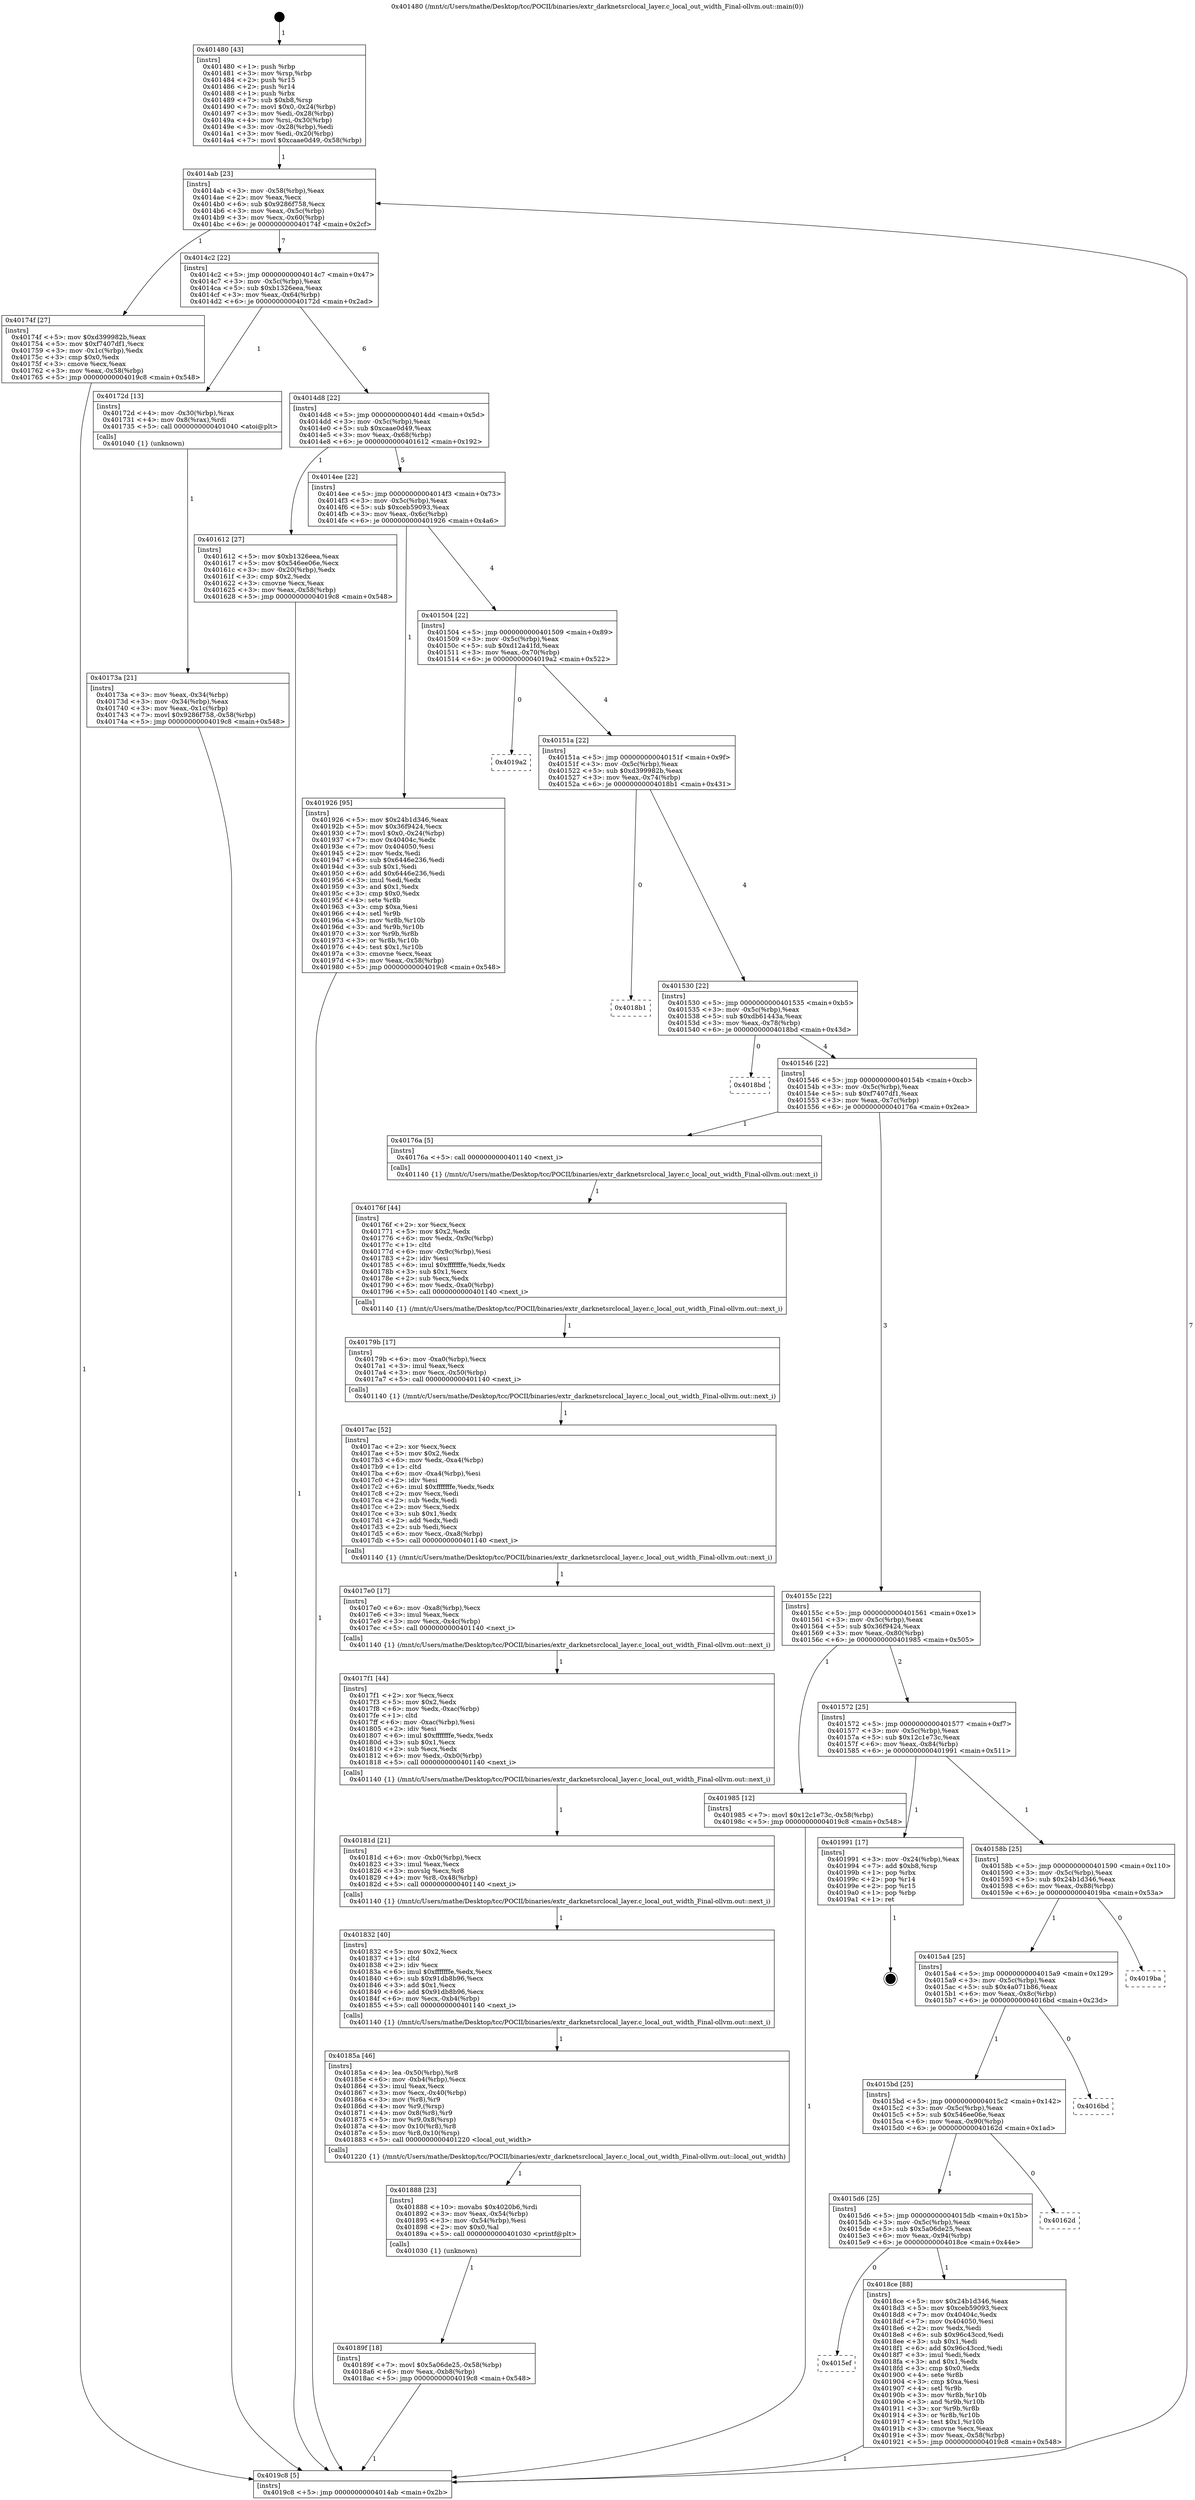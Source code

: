digraph "0x401480" {
  label = "0x401480 (/mnt/c/Users/mathe/Desktop/tcc/POCII/binaries/extr_darknetsrclocal_layer.c_local_out_width_Final-ollvm.out::main(0))"
  labelloc = "t"
  node[shape=record]

  Entry [label="",width=0.3,height=0.3,shape=circle,fillcolor=black,style=filled]
  "0x4014ab" [label="{
     0x4014ab [23]\l
     | [instrs]\l
     &nbsp;&nbsp;0x4014ab \<+3\>: mov -0x58(%rbp),%eax\l
     &nbsp;&nbsp;0x4014ae \<+2\>: mov %eax,%ecx\l
     &nbsp;&nbsp;0x4014b0 \<+6\>: sub $0x9286f758,%ecx\l
     &nbsp;&nbsp;0x4014b6 \<+3\>: mov %eax,-0x5c(%rbp)\l
     &nbsp;&nbsp;0x4014b9 \<+3\>: mov %ecx,-0x60(%rbp)\l
     &nbsp;&nbsp;0x4014bc \<+6\>: je 000000000040174f \<main+0x2cf\>\l
  }"]
  "0x40174f" [label="{
     0x40174f [27]\l
     | [instrs]\l
     &nbsp;&nbsp;0x40174f \<+5\>: mov $0xd399982b,%eax\l
     &nbsp;&nbsp;0x401754 \<+5\>: mov $0xf7407df1,%ecx\l
     &nbsp;&nbsp;0x401759 \<+3\>: mov -0x1c(%rbp),%edx\l
     &nbsp;&nbsp;0x40175c \<+3\>: cmp $0x0,%edx\l
     &nbsp;&nbsp;0x40175f \<+3\>: cmove %ecx,%eax\l
     &nbsp;&nbsp;0x401762 \<+3\>: mov %eax,-0x58(%rbp)\l
     &nbsp;&nbsp;0x401765 \<+5\>: jmp 00000000004019c8 \<main+0x548\>\l
  }"]
  "0x4014c2" [label="{
     0x4014c2 [22]\l
     | [instrs]\l
     &nbsp;&nbsp;0x4014c2 \<+5\>: jmp 00000000004014c7 \<main+0x47\>\l
     &nbsp;&nbsp;0x4014c7 \<+3\>: mov -0x5c(%rbp),%eax\l
     &nbsp;&nbsp;0x4014ca \<+5\>: sub $0xb1326eea,%eax\l
     &nbsp;&nbsp;0x4014cf \<+3\>: mov %eax,-0x64(%rbp)\l
     &nbsp;&nbsp;0x4014d2 \<+6\>: je 000000000040172d \<main+0x2ad\>\l
  }"]
  Exit [label="",width=0.3,height=0.3,shape=circle,fillcolor=black,style=filled,peripheries=2]
  "0x40172d" [label="{
     0x40172d [13]\l
     | [instrs]\l
     &nbsp;&nbsp;0x40172d \<+4\>: mov -0x30(%rbp),%rax\l
     &nbsp;&nbsp;0x401731 \<+4\>: mov 0x8(%rax),%rdi\l
     &nbsp;&nbsp;0x401735 \<+5\>: call 0000000000401040 \<atoi@plt\>\l
     | [calls]\l
     &nbsp;&nbsp;0x401040 \{1\} (unknown)\l
  }"]
  "0x4014d8" [label="{
     0x4014d8 [22]\l
     | [instrs]\l
     &nbsp;&nbsp;0x4014d8 \<+5\>: jmp 00000000004014dd \<main+0x5d\>\l
     &nbsp;&nbsp;0x4014dd \<+3\>: mov -0x5c(%rbp),%eax\l
     &nbsp;&nbsp;0x4014e0 \<+5\>: sub $0xcaae0d49,%eax\l
     &nbsp;&nbsp;0x4014e5 \<+3\>: mov %eax,-0x68(%rbp)\l
     &nbsp;&nbsp;0x4014e8 \<+6\>: je 0000000000401612 \<main+0x192\>\l
  }"]
  "0x4015ef" [label="{
     0x4015ef\l
  }", style=dashed]
  "0x401612" [label="{
     0x401612 [27]\l
     | [instrs]\l
     &nbsp;&nbsp;0x401612 \<+5\>: mov $0xb1326eea,%eax\l
     &nbsp;&nbsp;0x401617 \<+5\>: mov $0x546ee06e,%ecx\l
     &nbsp;&nbsp;0x40161c \<+3\>: mov -0x20(%rbp),%edx\l
     &nbsp;&nbsp;0x40161f \<+3\>: cmp $0x2,%edx\l
     &nbsp;&nbsp;0x401622 \<+3\>: cmovne %ecx,%eax\l
     &nbsp;&nbsp;0x401625 \<+3\>: mov %eax,-0x58(%rbp)\l
     &nbsp;&nbsp;0x401628 \<+5\>: jmp 00000000004019c8 \<main+0x548\>\l
  }"]
  "0x4014ee" [label="{
     0x4014ee [22]\l
     | [instrs]\l
     &nbsp;&nbsp;0x4014ee \<+5\>: jmp 00000000004014f3 \<main+0x73\>\l
     &nbsp;&nbsp;0x4014f3 \<+3\>: mov -0x5c(%rbp),%eax\l
     &nbsp;&nbsp;0x4014f6 \<+5\>: sub $0xceb59093,%eax\l
     &nbsp;&nbsp;0x4014fb \<+3\>: mov %eax,-0x6c(%rbp)\l
     &nbsp;&nbsp;0x4014fe \<+6\>: je 0000000000401926 \<main+0x4a6\>\l
  }"]
  "0x4019c8" [label="{
     0x4019c8 [5]\l
     | [instrs]\l
     &nbsp;&nbsp;0x4019c8 \<+5\>: jmp 00000000004014ab \<main+0x2b\>\l
  }"]
  "0x401480" [label="{
     0x401480 [43]\l
     | [instrs]\l
     &nbsp;&nbsp;0x401480 \<+1\>: push %rbp\l
     &nbsp;&nbsp;0x401481 \<+3\>: mov %rsp,%rbp\l
     &nbsp;&nbsp;0x401484 \<+2\>: push %r15\l
     &nbsp;&nbsp;0x401486 \<+2\>: push %r14\l
     &nbsp;&nbsp;0x401488 \<+1\>: push %rbx\l
     &nbsp;&nbsp;0x401489 \<+7\>: sub $0xb8,%rsp\l
     &nbsp;&nbsp;0x401490 \<+7\>: movl $0x0,-0x24(%rbp)\l
     &nbsp;&nbsp;0x401497 \<+3\>: mov %edi,-0x28(%rbp)\l
     &nbsp;&nbsp;0x40149a \<+4\>: mov %rsi,-0x30(%rbp)\l
     &nbsp;&nbsp;0x40149e \<+3\>: mov -0x28(%rbp),%edi\l
     &nbsp;&nbsp;0x4014a1 \<+3\>: mov %edi,-0x20(%rbp)\l
     &nbsp;&nbsp;0x4014a4 \<+7\>: movl $0xcaae0d49,-0x58(%rbp)\l
  }"]
  "0x40173a" [label="{
     0x40173a [21]\l
     | [instrs]\l
     &nbsp;&nbsp;0x40173a \<+3\>: mov %eax,-0x34(%rbp)\l
     &nbsp;&nbsp;0x40173d \<+3\>: mov -0x34(%rbp),%eax\l
     &nbsp;&nbsp;0x401740 \<+3\>: mov %eax,-0x1c(%rbp)\l
     &nbsp;&nbsp;0x401743 \<+7\>: movl $0x9286f758,-0x58(%rbp)\l
     &nbsp;&nbsp;0x40174a \<+5\>: jmp 00000000004019c8 \<main+0x548\>\l
  }"]
  "0x4018ce" [label="{
     0x4018ce [88]\l
     | [instrs]\l
     &nbsp;&nbsp;0x4018ce \<+5\>: mov $0x24b1d346,%eax\l
     &nbsp;&nbsp;0x4018d3 \<+5\>: mov $0xceb59093,%ecx\l
     &nbsp;&nbsp;0x4018d8 \<+7\>: mov 0x40404c,%edx\l
     &nbsp;&nbsp;0x4018df \<+7\>: mov 0x404050,%esi\l
     &nbsp;&nbsp;0x4018e6 \<+2\>: mov %edx,%edi\l
     &nbsp;&nbsp;0x4018e8 \<+6\>: sub $0x96c43ccd,%edi\l
     &nbsp;&nbsp;0x4018ee \<+3\>: sub $0x1,%edi\l
     &nbsp;&nbsp;0x4018f1 \<+6\>: add $0x96c43ccd,%edi\l
     &nbsp;&nbsp;0x4018f7 \<+3\>: imul %edi,%edx\l
     &nbsp;&nbsp;0x4018fa \<+3\>: and $0x1,%edx\l
     &nbsp;&nbsp;0x4018fd \<+3\>: cmp $0x0,%edx\l
     &nbsp;&nbsp;0x401900 \<+4\>: sete %r8b\l
     &nbsp;&nbsp;0x401904 \<+3\>: cmp $0xa,%esi\l
     &nbsp;&nbsp;0x401907 \<+4\>: setl %r9b\l
     &nbsp;&nbsp;0x40190b \<+3\>: mov %r8b,%r10b\l
     &nbsp;&nbsp;0x40190e \<+3\>: and %r9b,%r10b\l
     &nbsp;&nbsp;0x401911 \<+3\>: xor %r9b,%r8b\l
     &nbsp;&nbsp;0x401914 \<+3\>: or %r8b,%r10b\l
     &nbsp;&nbsp;0x401917 \<+4\>: test $0x1,%r10b\l
     &nbsp;&nbsp;0x40191b \<+3\>: cmovne %ecx,%eax\l
     &nbsp;&nbsp;0x40191e \<+3\>: mov %eax,-0x58(%rbp)\l
     &nbsp;&nbsp;0x401921 \<+5\>: jmp 00000000004019c8 \<main+0x548\>\l
  }"]
  "0x401926" [label="{
     0x401926 [95]\l
     | [instrs]\l
     &nbsp;&nbsp;0x401926 \<+5\>: mov $0x24b1d346,%eax\l
     &nbsp;&nbsp;0x40192b \<+5\>: mov $0x36f9424,%ecx\l
     &nbsp;&nbsp;0x401930 \<+7\>: movl $0x0,-0x24(%rbp)\l
     &nbsp;&nbsp;0x401937 \<+7\>: mov 0x40404c,%edx\l
     &nbsp;&nbsp;0x40193e \<+7\>: mov 0x404050,%esi\l
     &nbsp;&nbsp;0x401945 \<+2\>: mov %edx,%edi\l
     &nbsp;&nbsp;0x401947 \<+6\>: sub $0x6446e236,%edi\l
     &nbsp;&nbsp;0x40194d \<+3\>: sub $0x1,%edi\l
     &nbsp;&nbsp;0x401950 \<+6\>: add $0x6446e236,%edi\l
     &nbsp;&nbsp;0x401956 \<+3\>: imul %edi,%edx\l
     &nbsp;&nbsp;0x401959 \<+3\>: and $0x1,%edx\l
     &nbsp;&nbsp;0x40195c \<+3\>: cmp $0x0,%edx\l
     &nbsp;&nbsp;0x40195f \<+4\>: sete %r8b\l
     &nbsp;&nbsp;0x401963 \<+3\>: cmp $0xa,%esi\l
     &nbsp;&nbsp;0x401966 \<+4\>: setl %r9b\l
     &nbsp;&nbsp;0x40196a \<+3\>: mov %r8b,%r10b\l
     &nbsp;&nbsp;0x40196d \<+3\>: and %r9b,%r10b\l
     &nbsp;&nbsp;0x401970 \<+3\>: xor %r9b,%r8b\l
     &nbsp;&nbsp;0x401973 \<+3\>: or %r8b,%r10b\l
     &nbsp;&nbsp;0x401976 \<+4\>: test $0x1,%r10b\l
     &nbsp;&nbsp;0x40197a \<+3\>: cmovne %ecx,%eax\l
     &nbsp;&nbsp;0x40197d \<+3\>: mov %eax,-0x58(%rbp)\l
     &nbsp;&nbsp;0x401980 \<+5\>: jmp 00000000004019c8 \<main+0x548\>\l
  }"]
  "0x401504" [label="{
     0x401504 [22]\l
     | [instrs]\l
     &nbsp;&nbsp;0x401504 \<+5\>: jmp 0000000000401509 \<main+0x89\>\l
     &nbsp;&nbsp;0x401509 \<+3\>: mov -0x5c(%rbp),%eax\l
     &nbsp;&nbsp;0x40150c \<+5\>: sub $0xd12a41fd,%eax\l
     &nbsp;&nbsp;0x401511 \<+3\>: mov %eax,-0x70(%rbp)\l
     &nbsp;&nbsp;0x401514 \<+6\>: je 00000000004019a2 \<main+0x522\>\l
  }"]
  "0x4015d6" [label="{
     0x4015d6 [25]\l
     | [instrs]\l
     &nbsp;&nbsp;0x4015d6 \<+5\>: jmp 00000000004015db \<main+0x15b\>\l
     &nbsp;&nbsp;0x4015db \<+3\>: mov -0x5c(%rbp),%eax\l
     &nbsp;&nbsp;0x4015de \<+5\>: sub $0x5a06de25,%eax\l
     &nbsp;&nbsp;0x4015e3 \<+6\>: mov %eax,-0x94(%rbp)\l
     &nbsp;&nbsp;0x4015e9 \<+6\>: je 00000000004018ce \<main+0x44e\>\l
  }"]
  "0x4019a2" [label="{
     0x4019a2\l
  }", style=dashed]
  "0x40151a" [label="{
     0x40151a [22]\l
     | [instrs]\l
     &nbsp;&nbsp;0x40151a \<+5\>: jmp 000000000040151f \<main+0x9f\>\l
     &nbsp;&nbsp;0x40151f \<+3\>: mov -0x5c(%rbp),%eax\l
     &nbsp;&nbsp;0x401522 \<+5\>: sub $0xd399982b,%eax\l
     &nbsp;&nbsp;0x401527 \<+3\>: mov %eax,-0x74(%rbp)\l
     &nbsp;&nbsp;0x40152a \<+6\>: je 00000000004018b1 \<main+0x431\>\l
  }"]
  "0x40162d" [label="{
     0x40162d\l
  }", style=dashed]
  "0x4018b1" [label="{
     0x4018b1\l
  }", style=dashed]
  "0x401530" [label="{
     0x401530 [22]\l
     | [instrs]\l
     &nbsp;&nbsp;0x401530 \<+5\>: jmp 0000000000401535 \<main+0xb5\>\l
     &nbsp;&nbsp;0x401535 \<+3\>: mov -0x5c(%rbp),%eax\l
     &nbsp;&nbsp;0x401538 \<+5\>: sub $0xdb61443a,%eax\l
     &nbsp;&nbsp;0x40153d \<+3\>: mov %eax,-0x78(%rbp)\l
     &nbsp;&nbsp;0x401540 \<+6\>: je 00000000004018bd \<main+0x43d\>\l
  }"]
  "0x4015bd" [label="{
     0x4015bd [25]\l
     | [instrs]\l
     &nbsp;&nbsp;0x4015bd \<+5\>: jmp 00000000004015c2 \<main+0x142\>\l
     &nbsp;&nbsp;0x4015c2 \<+3\>: mov -0x5c(%rbp),%eax\l
     &nbsp;&nbsp;0x4015c5 \<+5\>: sub $0x546ee06e,%eax\l
     &nbsp;&nbsp;0x4015ca \<+6\>: mov %eax,-0x90(%rbp)\l
     &nbsp;&nbsp;0x4015d0 \<+6\>: je 000000000040162d \<main+0x1ad\>\l
  }"]
  "0x4018bd" [label="{
     0x4018bd\l
  }", style=dashed]
  "0x401546" [label="{
     0x401546 [22]\l
     | [instrs]\l
     &nbsp;&nbsp;0x401546 \<+5\>: jmp 000000000040154b \<main+0xcb\>\l
     &nbsp;&nbsp;0x40154b \<+3\>: mov -0x5c(%rbp),%eax\l
     &nbsp;&nbsp;0x40154e \<+5\>: sub $0xf7407df1,%eax\l
     &nbsp;&nbsp;0x401553 \<+3\>: mov %eax,-0x7c(%rbp)\l
     &nbsp;&nbsp;0x401556 \<+6\>: je 000000000040176a \<main+0x2ea\>\l
  }"]
  "0x4016bd" [label="{
     0x4016bd\l
  }", style=dashed]
  "0x40176a" [label="{
     0x40176a [5]\l
     | [instrs]\l
     &nbsp;&nbsp;0x40176a \<+5\>: call 0000000000401140 \<next_i\>\l
     | [calls]\l
     &nbsp;&nbsp;0x401140 \{1\} (/mnt/c/Users/mathe/Desktop/tcc/POCII/binaries/extr_darknetsrclocal_layer.c_local_out_width_Final-ollvm.out::next_i)\l
  }"]
  "0x40155c" [label="{
     0x40155c [22]\l
     | [instrs]\l
     &nbsp;&nbsp;0x40155c \<+5\>: jmp 0000000000401561 \<main+0xe1\>\l
     &nbsp;&nbsp;0x401561 \<+3\>: mov -0x5c(%rbp),%eax\l
     &nbsp;&nbsp;0x401564 \<+5\>: sub $0x36f9424,%eax\l
     &nbsp;&nbsp;0x401569 \<+3\>: mov %eax,-0x80(%rbp)\l
     &nbsp;&nbsp;0x40156c \<+6\>: je 0000000000401985 \<main+0x505\>\l
  }"]
  "0x40176f" [label="{
     0x40176f [44]\l
     | [instrs]\l
     &nbsp;&nbsp;0x40176f \<+2\>: xor %ecx,%ecx\l
     &nbsp;&nbsp;0x401771 \<+5\>: mov $0x2,%edx\l
     &nbsp;&nbsp;0x401776 \<+6\>: mov %edx,-0x9c(%rbp)\l
     &nbsp;&nbsp;0x40177c \<+1\>: cltd\l
     &nbsp;&nbsp;0x40177d \<+6\>: mov -0x9c(%rbp),%esi\l
     &nbsp;&nbsp;0x401783 \<+2\>: idiv %esi\l
     &nbsp;&nbsp;0x401785 \<+6\>: imul $0xfffffffe,%edx,%edx\l
     &nbsp;&nbsp;0x40178b \<+3\>: sub $0x1,%ecx\l
     &nbsp;&nbsp;0x40178e \<+2\>: sub %ecx,%edx\l
     &nbsp;&nbsp;0x401790 \<+6\>: mov %edx,-0xa0(%rbp)\l
     &nbsp;&nbsp;0x401796 \<+5\>: call 0000000000401140 \<next_i\>\l
     | [calls]\l
     &nbsp;&nbsp;0x401140 \{1\} (/mnt/c/Users/mathe/Desktop/tcc/POCII/binaries/extr_darknetsrclocal_layer.c_local_out_width_Final-ollvm.out::next_i)\l
  }"]
  "0x40179b" [label="{
     0x40179b [17]\l
     | [instrs]\l
     &nbsp;&nbsp;0x40179b \<+6\>: mov -0xa0(%rbp),%ecx\l
     &nbsp;&nbsp;0x4017a1 \<+3\>: imul %eax,%ecx\l
     &nbsp;&nbsp;0x4017a4 \<+3\>: mov %ecx,-0x50(%rbp)\l
     &nbsp;&nbsp;0x4017a7 \<+5\>: call 0000000000401140 \<next_i\>\l
     | [calls]\l
     &nbsp;&nbsp;0x401140 \{1\} (/mnt/c/Users/mathe/Desktop/tcc/POCII/binaries/extr_darknetsrclocal_layer.c_local_out_width_Final-ollvm.out::next_i)\l
  }"]
  "0x4017ac" [label="{
     0x4017ac [52]\l
     | [instrs]\l
     &nbsp;&nbsp;0x4017ac \<+2\>: xor %ecx,%ecx\l
     &nbsp;&nbsp;0x4017ae \<+5\>: mov $0x2,%edx\l
     &nbsp;&nbsp;0x4017b3 \<+6\>: mov %edx,-0xa4(%rbp)\l
     &nbsp;&nbsp;0x4017b9 \<+1\>: cltd\l
     &nbsp;&nbsp;0x4017ba \<+6\>: mov -0xa4(%rbp),%esi\l
     &nbsp;&nbsp;0x4017c0 \<+2\>: idiv %esi\l
     &nbsp;&nbsp;0x4017c2 \<+6\>: imul $0xfffffffe,%edx,%edx\l
     &nbsp;&nbsp;0x4017c8 \<+2\>: mov %ecx,%edi\l
     &nbsp;&nbsp;0x4017ca \<+2\>: sub %edx,%edi\l
     &nbsp;&nbsp;0x4017cc \<+2\>: mov %ecx,%edx\l
     &nbsp;&nbsp;0x4017ce \<+3\>: sub $0x1,%edx\l
     &nbsp;&nbsp;0x4017d1 \<+2\>: add %edx,%edi\l
     &nbsp;&nbsp;0x4017d3 \<+2\>: sub %edi,%ecx\l
     &nbsp;&nbsp;0x4017d5 \<+6\>: mov %ecx,-0xa8(%rbp)\l
     &nbsp;&nbsp;0x4017db \<+5\>: call 0000000000401140 \<next_i\>\l
     | [calls]\l
     &nbsp;&nbsp;0x401140 \{1\} (/mnt/c/Users/mathe/Desktop/tcc/POCII/binaries/extr_darknetsrclocal_layer.c_local_out_width_Final-ollvm.out::next_i)\l
  }"]
  "0x4017e0" [label="{
     0x4017e0 [17]\l
     | [instrs]\l
     &nbsp;&nbsp;0x4017e0 \<+6\>: mov -0xa8(%rbp),%ecx\l
     &nbsp;&nbsp;0x4017e6 \<+3\>: imul %eax,%ecx\l
     &nbsp;&nbsp;0x4017e9 \<+3\>: mov %ecx,-0x4c(%rbp)\l
     &nbsp;&nbsp;0x4017ec \<+5\>: call 0000000000401140 \<next_i\>\l
     | [calls]\l
     &nbsp;&nbsp;0x401140 \{1\} (/mnt/c/Users/mathe/Desktop/tcc/POCII/binaries/extr_darknetsrclocal_layer.c_local_out_width_Final-ollvm.out::next_i)\l
  }"]
  "0x4017f1" [label="{
     0x4017f1 [44]\l
     | [instrs]\l
     &nbsp;&nbsp;0x4017f1 \<+2\>: xor %ecx,%ecx\l
     &nbsp;&nbsp;0x4017f3 \<+5\>: mov $0x2,%edx\l
     &nbsp;&nbsp;0x4017f8 \<+6\>: mov %edx,-0xac(%rbp)\l
     &nbsp;&nbsp;0x4017fe \<+1\>: cltd\l
     &nbsp;&nbsp;0x4017ff \<+6\>: mov -0xac(%rbp),%esi\l
     &nbsp;&nbsp;0x401805 \<+2\>: idiv %esi\l
     &nbsp;&nbsp;0x401807 \<+6\>: imul $0xfffffffe,%edx,%edx\l
     &nbsp;&nbsp;0x40180d \<+3\>: sub $0x1,%ecx\l
     &nbsp;&nbsp;0x401810 \<+2\>: sub %ecx,%edx\l
     &nbsp;&nbsp;0x401812 \<+6\>: mov %edx,-0xb0(%rbp)\l
     &nbsp;&nbsp;0x401818 \<+5\>: call 0000000000401140 \<next_i\>\l
     | [calls]\l
     &nbsp;&nbsp;0x401140 \{1\} (/mnt/c/Users/mathe/Desktop/tcc/POCII/binaries/extr_darknetsrclocal_layer.c_local_out_width_Final-ollvm.out::next_i)\l
  }"]
  "0x40181d" [label="{
     0x40181d [21]\l
     | [instrs]\l
     &nbsp;&nbsp;0x40181d \<+6\>: mov -0xb0(%rbp),%ecx\l
     &nbsp;&nbsp;0x401823 \<+3\>: imul %eax,%ecx\l
     &nbsp;&nbsp;0x401826 \<+3\>: movslq %ecx,%r8\l
     &nbsp;&nbsp;0x401829 \<+4\>: mov %r8,-0x48(%rbp)\l
     &nbsp;&nbsp;0x40182d \<+5\>: call 0000000000401140 \<next_i\>\l
     | [calls]\l
     &nbsp;&nbsp;0x401140 \{1\} (/mnt/c/Users/mathe/Desktop/tcc/POCII/binaries/extr_darknetsrclocal_layer.c_local_out_width_Final-ollvm.out::next_i)\l
  }"]
  "0x401832" [label="{
     0x401832 [40]\l
     | [instrs]\l
     &nbsp;&nbsp;0x401832 \<+5\>: mov $0x2,%ecx\l
     &nbsp;&nbsp;0x401837 \<+1\>: cltd\l
     &nbsp;&nbsp;0x401838 \<+2\>: idiv %ecx\l
     &nbsp;&nbsp;0x40183a \<+6\>: imul $0xfffffffe,%edx,%ecx\l
     &nbsp;&nbsp;0x401840 \<+6\>: sub $0x91db8b96,%ecx\l
     &nbsp;&nbsp;0x401846 \<+3\>: add $0x1,%ecx\l
     &nbsp;&nbsp;0x401849 \<+6\>: add $0x91db8b96,%ecx\l
     &nbsp;&nbsp;0x40184f \<+6\>: mov %ecx,-0xb4(%rbp)\l
     &nbsp;&nbsp;0x401855 \<+5\>: call 0000000000401140 \<next_i\>\l
     | [calls]\l
     &nbsp;&nbsp;0x401140 \{1\} (/mnt/c/Users/mathe/Desktop/tcc/POCII/binaries/extr_darknetsrclocal_layer.c_local_out_width_Final-ollvm.out::next_i)\l
  }"]
  "0x40185a" [label="{
     0x40185a [46]\l
     | [instrs]\l
     &nbsp;&nbsp;0x40185a \<+4\>: lea -0x50(%rbp),%r8\l
     &nbsp;&nbsp;0x40185e \<+6\>: mov -0xb4(%rbp),%ecx\l
     &nbsp;&nbsp;0x401864 \<+3\>: imul %eax,%ecx\l
     &nbsp;&nbsp;0x401867 \<+3\>: mov %ecx,-0x40(%rbp)\l
     &nbsp;&nbsp;0x40186a \<+3\>: mov (%r8),%r9\l
     &nbsp;&nbsp;0x40186d \<+4\>: mov %r9,(%rsp)\l
     &nbsp;&nbsp;0x401871 \<+4\>: mov 0x8(%r8),%r9\l
     &nbsp;&nbsp;0x401875 \<+5\>: mov %r9,0x8(%rsp)\l
     &nbsp;&nbsp;0x40187a \<+4\>: mov 0x10(%r8),%r8\l
     &nbsp;&nbsp;0x40187e \<+5\>: mov %r8,0x10(%rsp)\l
     &nbsp;&nbsp;0x401883 \<+5\>: call 0000000000401220 \<local_out_width\>\l
     | [calls]\l
     &nbsp;&nbsp;0x401220 \{1\} (/mnt/c/Users/mathe/Desktop/tcc/POCII/binaries/extr_darknetsrclocal_layer.c_local_out_width_Final-ollvm.out::local_out_width)\l
  }"]
  "0x401888" [label="{
     0x401888 [23]\l
     | [instrs]\l
     &nbsp;&nbsp;0x401888 \<+10\>: movabs $0x4020b6,%rdi\l
     &nbsp;&nbsp;0x401892 \<+3\>: mov %eax,-0x54(%rbp)\l
     &nbsp;&nbsp;0x401895 \<+3\>: mov -0x54(%rbp),%esi\l
     &nbsp;&nbsp;0x401898 \<+2\>: mov $0x0,%al\l
     &nbsp;&nbsp;0x40189a \<+5\>: call 0000000000401030 \<printf@plt\>\l
     | [calls]\l
     &nbsp;&nbsp;0x401030 \{1\} (unknown)\l
  }"]
  "0x40189f" [label="{
     0x40189f [18]\l
     | [instrs]\l
     &nbsp;&nbsp;0x40189f \<+7\>: movl $0x5a06de25,-0x58(%rbp)\l
     &nbsp;&nbsp;0x4018a6 \<+6\>: mov %eax,-0xb8(%rbp)\l
     &nbsp;&nbsp;0x4018ac \<+5\>: jmp 00000000004019c8 \<main+0x548\>\l
  }"]
  "0x4015a4" [label="{
     0x4015a4 [25]\l
     | [instrs]\l
     &nbsp;&nbsp;0x4015a4 \<+5\>: jmp 00000000004015a9 \<main+0x129\>\l
     &nbsp;&nbsp;0x4015a9 \<+3\>: mov -0x5c(%rbp),%eax\l
     &nbsp;&nbsp;0x4015ac \<+5\>: sub $0x4a071b86,%eax\l
     &nbsp;&nbsp;0x4015b1 \<+6\>: mov %eax,-0x8c(%rbp)\l
     &nbsp;&nbsp;0x4015b7 \<+6\>: je 00000000004016bd \<main+0x23d\>\l
  }"]
  "0x401985" [label="{
     0x401985 [12]\l
     | [instrs]\l
     &nbsp;&nbsp;0x401985 \<+7\>: movl $0x12c1e73c,-0x58(%rbp)\l
     &nbsp;&nbsp;0x40198c \<+5\>: jmp 00000000004019c8 \<main+0x548\>\l
  }"]
  "0x401572" [label="{
     0x401572 [25]\l
     | [instrs]\l
     &nbsp;&nbsp;0x401572 \<+5\>: jmp 0000000000401577 \<main+0xf7\>\l
     &nbsp;&nbsp;0x401577 \<+3\>: mov -0x5c(%rbp),%eax\l
     &nbsp;&nbsp;0x40157a \<+5\>: sub $0x12c1e73c,%eax\l
     &nbsp;&nbsp;0x40157f \<+6\>: mov %eax,-0x84(%rbp)\l
     &nbsp;&nbsp;0x401585 \<+6\>: je 0000000000401991 \<main+0x511\>\l
  }"]
  "0x4019ba" [label="{
     0x4019ba\l
  }", style=dashed]
  "0x401991" [label="{
     0x401991 [17]\l
     | [instrs]\l
     &nbsp;&nbsp;0x401991 \<+3\>: mov -0x24(%rbp),%eax\l
     &nbsp;&nbsp;0x401994 \<+7\>: add $0xb8,%rsp\l
     &nbsp;&nbsp;0x40199b \<+1\>: pop %rbx\l
     &nbsp;&nbsp;0x40199c \<+2\>: pop %r14\l
     &nbsp;&nbsp;0x40199e \<+2\>: pop %r15\l
     &nbsp;&nbsp;0x4019a0 \<+1\>: pop %rbp\l
     &nbsp;&nbsp;0x4019a1 \<+1\>: ret\l
  }"]
  "0x40158b" [label="{
     0x40158b [25]\l
     | [instrs]\l
     &nbsp;&nbsp;0x40158b \<+5\>: jmp 0000000000401590 \<main+0x110\>\l
     &nbsp;&nbsp;0x401590 \<+3\>: mov -0x5c(%rbp),%eax\l
     &nbsp;&nbsp;0x401593 \<+5\>: sub $0x24b1d346,%eax\l
     &nbsp;&nbsp;0x401598 \<+6\>: mov %eax,-0x88(%rbp)\l
     &nbsp;&nbsp;0x40159e \<+6\>: je 00000000004019ba \<main+0x53a\>\l
  }"]
  Entry -> "0x401480" [label=" 1"]
  "0x4014ab" -> "0x40174f" [label=" 1"]
  "0x4014ab" -> "0x4014c2" [label=" 7"]
  "0x401991" -> Exit [label=" 1"]
  "0x4014c2" -> "0x40172d" [label=" 1"]
  "0x4014c2" -> "0x4014d8" [label=" 6"]
  "0x401985" -> "0x4019c8" [label=" 1"]
  "0x4014d8" -> "0x401612" [label=" 1"]
  "0x4014d8" -> "0x4014ee" [label=" 5"]
  "0x401612" -> "0x4019c8" [label=" 1"]
  "0x401480" -> "0x4014ab" [label=" 1"]
  "0x4019c8" -> "0x4014ab" [label=" 7"]
  "0x40172d" -> "0x40173a" [label=" 1"]
  "0x40173a" -> "0x4019c8" [label=" 1"]
  "0x40174f" -> "0x4019c8" [label=" 1"]
  "0x401926" -> "0x4019c8" [label=" 1"]
  "0x4014ee" -> "0x401926" [label=" 1"]
  "0x4014ee" -> "0x401504" [label=" 4"]
  "0x4018ce" -> "0x4019c8" [label=" 1"]
  "0x401504" -> "0x4019a2" [label=" 0"]
  "0x401504" -> "0x40151a" [label=" 4"]
  "0x4015d6" -> "0x4018ce" [label=" 1"]
  "0x40151a" -> "0x4018b1" [label=" 0"]
  "0x40151a" -> "0x401530" [label=" 4"]
  "0x4015d6" -> "0x4015ef" [label=" 0"]
  "0x401530" -> "0x4018bd" [label=" 0"]
  "0x401530" -> "0x401546" [label=" 4"]
  "0x4015bd" -> "0x40162d" [label=" 0"]
  "0x401546" -> "0x40176a" [label=" 1"]
  "0x401546" -> "0x40155c" [label=" 3"]
  "0x40176a" -> "0x40176f" [label=" 1"]
  "0x40176f" -> "0x40179b" [label=" 1"]
  "0x40179b" -> "0x4017ac" [label=" 1"]
  "0x4017ac" -> "0x4017e0" [label=" 1"]
  "0x4017e0" -> "0x4017f1" [label=" 1"]
  "0x4017f1" -> "0x40181d" [label=" 1"]
  "0x40181d" -> "0x401832" [label=" 1"]
  "0x401832" -> "0x40185a" [label=" 1"]
  "0x40185a" -> "0x401888" [label=" 1"]
  "0x401888" -> "0x40189f" [label=" 1"]
  "0x40189f" -> "0x4019c8" [label=" 1"]
  "0x4015bd" -> "0x4015d6" [label=" 1"]
  "0x40155c" -> "0x401985" [label=" 1"]
  "0x40155c" -> "0x401572" [label=" 2"]
  "0x4015a4" -> "0x4016bd" [label=" 0"]
  "0x401572" -> "0x401991" [label=" 1"]
  "0x401572" -> "0x40158b" [label=" 1"]
  "0x4015a4" -> "0x4015bd" [label=" 1"]
  "0x40158b" -> "0x4019ba" [label=" 0"]
  "0x40158b" -> "0x4015a4" [label=" 1"]
}
